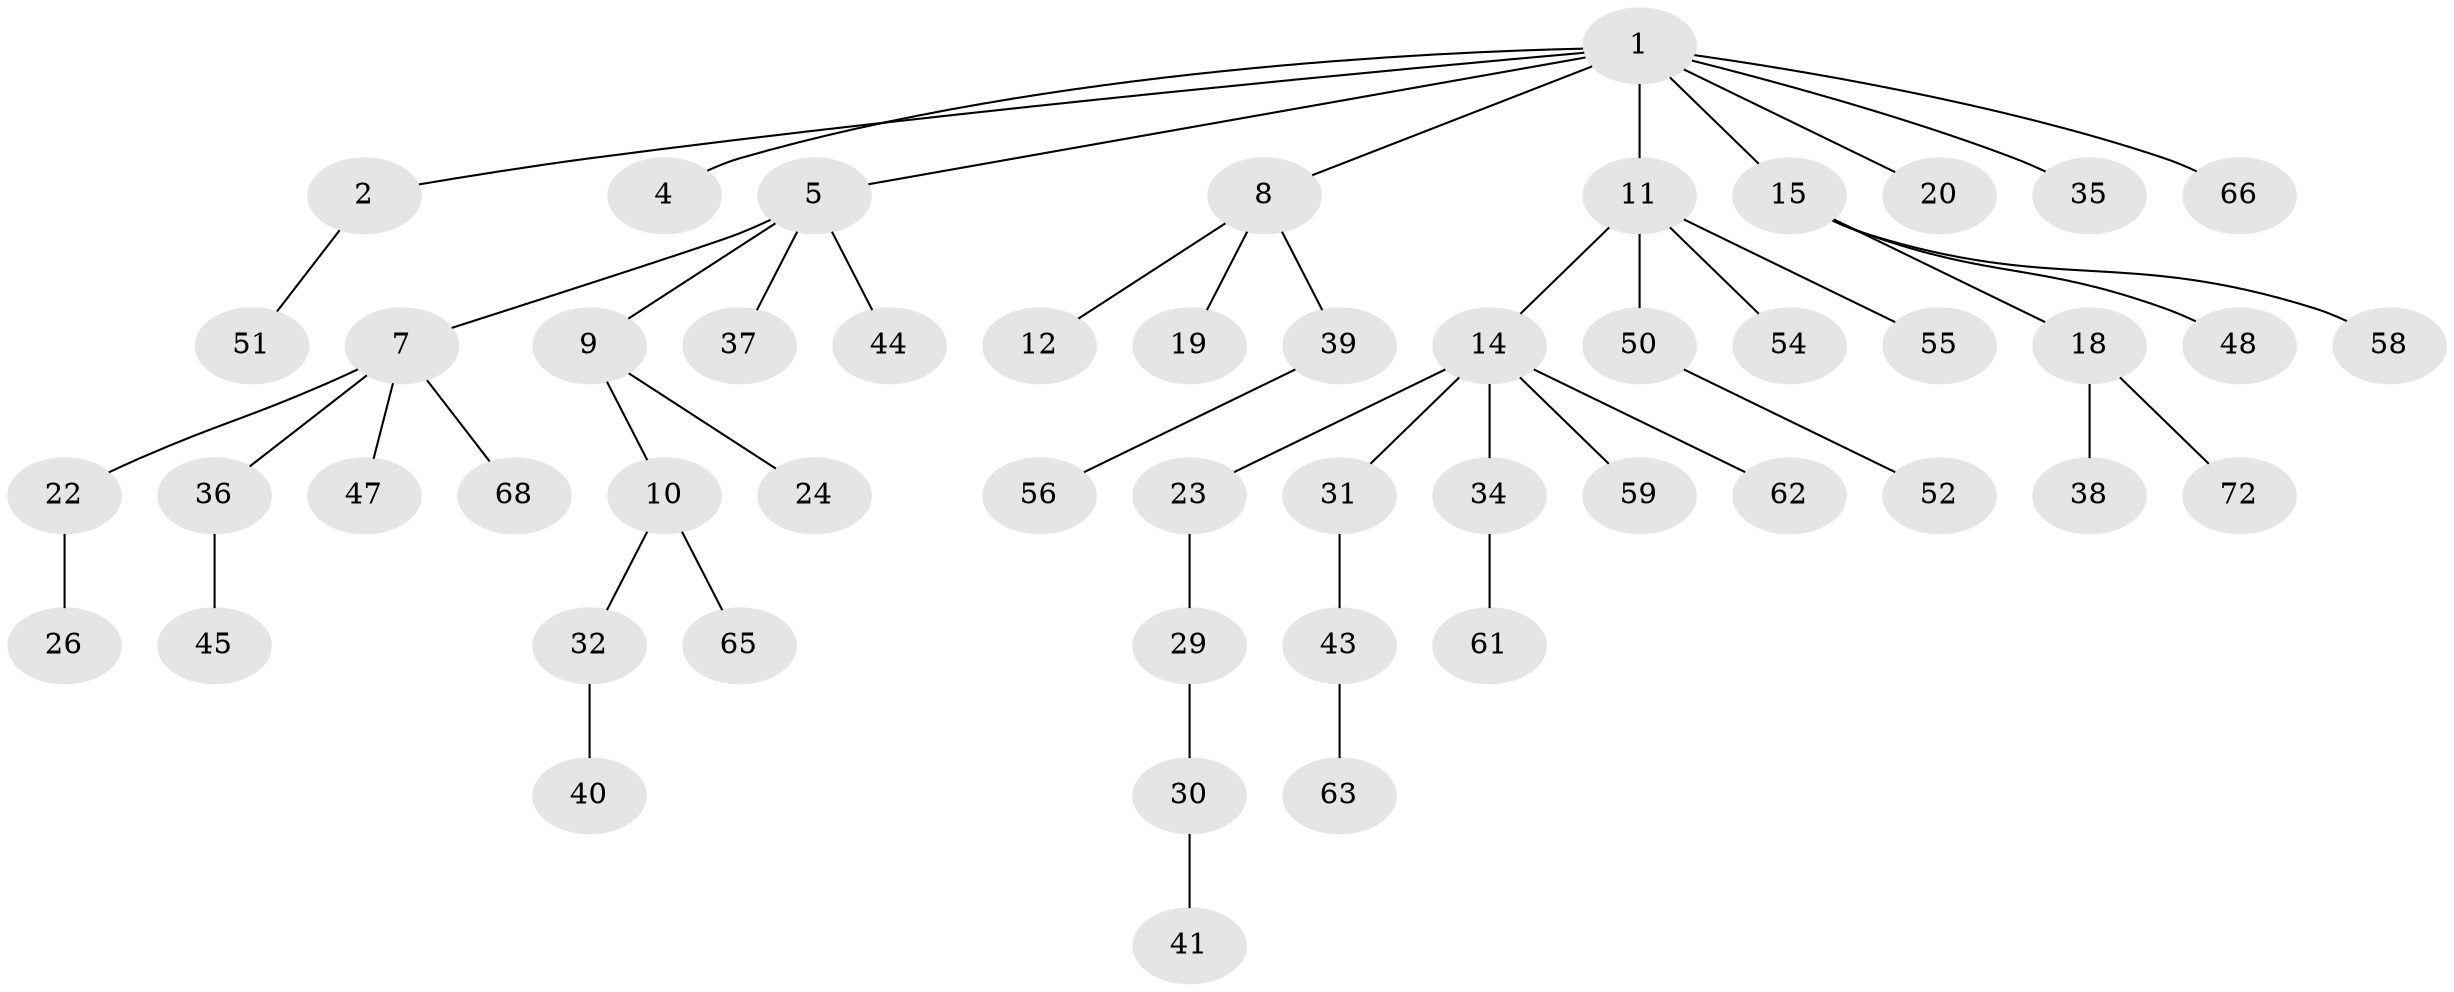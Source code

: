 // Generated by graph-tools (version 1.1) at 2025/24/03/03/25 07:24:07]
// undirected, 51 vertices, 50 edges
graph export_dot {
graph [start="1"]
  node [color=gray90,style=filled];
  1 [super="+3"];
  2 [super="+28"];
  4;
  5 [super="+6"];
  7 [super="+13"];
  8 [super="+57"];
  9;
  10 [super="+25"];
  11 [super="+16"];
  12;
  14 [super="+17"];
  15 [super="+33"];
  18 [super="+21"];
  19 [super="+27"];
  20;
  22 [super="+53"];
  23 [super="+71"];
  24;
  26 [super="+46"];
  29;
  30;
  31;
  32;
  34 [super="+70"];
  35;
  36 [super="+69"];
  37 [super="+73"];
  38 [super="+49"];
  39;
  40 [super="+42"];
  41;
  43;
  44;
  45;
  47;
  48;
  50 [super="+64"];
  51;
  52;
  54 [super="+60"];
  55;
  56;
  58;
  59;
  61;
  62;
  63;
  65;
  66 [super="+67"];
  68;
  72;
  1 -- 2;
  1 -- 4;
  1 -- 8;
  1 -- 35;
  1 -- 66;
  1 -- 20;
  1 -- 5;
  1 -- 11;
  1 -- 15;
  2 -- 51;
  5 -- 7;
  5 -- 44;
  5 -- 9;
  5 -- 37;
  7 -- 68;
  7 -- 36;
  7 -- 47;
  7 -- 22;
  8 -- 12;
  8 -- 19;
  8 -- 39;
  9 -- 10;
  9 -- 24;
  10 -- 32;
  10 -- 65;
  11 -- 14;
  11 -- 54;
  11 -- 55;
  11 -- 50;
  14 -- 23;
  14 -- 31;
  14 -- 59;
  14 -- 62;
  14 -- 34;
  15 -- 18;
  15 -- 48;
  15 -- 58;
  18 -- 38;
  18 -- 72;
  22 -- 26;
  23 -- 29;
  29 -- 30;
  30 -- 41;
  31 -- 43;
  32 -- 40;
  34 -- 61;
  36 -- 45;
  39 -- 56;
  43 -- 63;
  50 -- 52;
}
